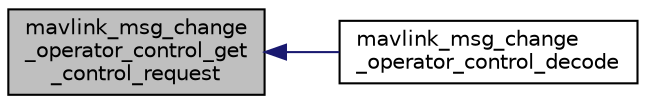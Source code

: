 digraph "mavlink_msg_change_operator_control_get_control_request"
{
 // INTERACTIVE_SVG=YES
  edge [fontname="Helvetica",fontsize="10",labelfontname="Helvetica",labelfontsize="10"];
  node [fontname="Helvetica",fontsize="10",shape=record];
  rankdir="LR";
  Node1 [label="mavlink_msg_change\l_operator_control_get\l_control_request",height=0.2,width=0.4,color="black", fillcolor="grey75", style="filled" fontcolor="black"];
  Node1 -> Node2 [dir="back",color="midnightblue",fontsize="10",style="solid",fontname="Helvetica"];
  Node2 [label="mavlink_msg_change\l_operator_control_decode",height=0.2,width=0.4,color="black", fillcolor="white", style="filled",URL="$v1_80_2common_2mavlink__msg__change__operator__control_8h.html#a809b6cbdee75f5901cd1487e751059e9",tooltip="Decode a change_operator_control message into a struct. "];
}
